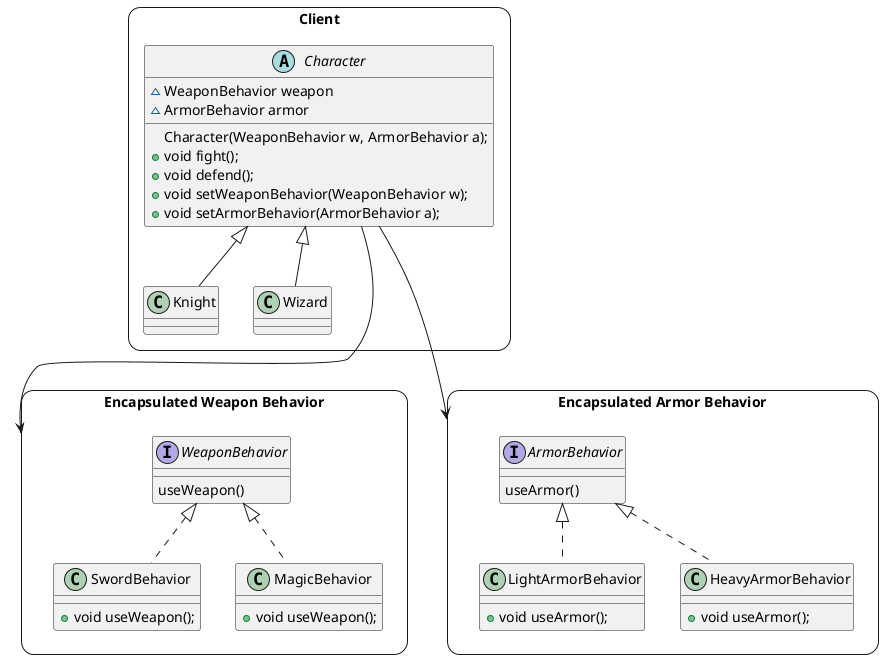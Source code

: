 @startuml Strategy

skinparam rectangle {
  roundCorner 25
}

rectangle "Client" {
  abstract class Character {
    {field} ~WeaponBehavior weapon
    {field} ~ArmorBehavior armor
    {method} Character(WeaponBehavior w, ArmorBehavior a);
    {method} +void fight();
    {method} +void defend();
    {method} +void setWeaponBehavior(WeaponBehavior w);
    {method} +void setArmorBehavior(ArmorBehavior a);
  }

  class Knight extends Character

  class Wizard extends Character
}

together {
  rectangle "Encapsulated Weapon Behavior" {
    interface WeaponBehavior {
      {method} useWeapon()
    }

    class SwordBehavior implements WeaponBehavior {
      {method} +void useWeapon();
    }

    class MagicBehavior implements WeaponBehavior {
      {method} +void useWeapon();
    }
  }

  rectangle "Encapsulated Armor Behavior" {
    interface ArmorBehavior {
      {method} useArmor()
    }

    class LightArmorBehavior implements ArmorBehavior {
      {method} +void useArmor();
    }

    class HeavyArmorBehavior implements ArmorBehavior {
      {method} +void useArmor();
    }
  }
}

Character --> "Encapsulated Weapon Behavior"
Character --> "Encapsulated Armor Behavior"
Character -[hidden]--> ArmorBehavior
@enduml
